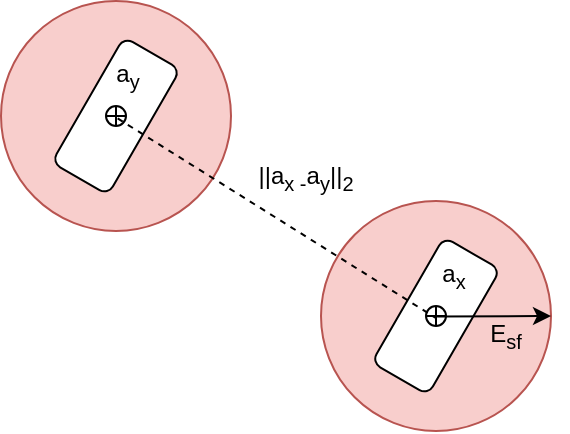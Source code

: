 <mxfile version="21.6.2" type="device">
  <diagram name="Page-1" id="OnH2HxPvch0l8OaRGnw7">
    <mxGraphModel dx="651" dy="379" grid="1" gridSize="10" guides="1" tooltips="1" connect="1" arrows="1" fold="1" page="1" pageScale="1" pageWidth="827" pageHeight="1169" math="0" shadow="0">
      <root>
        <mxCell id="0" />
        <mxCell id="1" parent="0" />
        <mxCell id="RdYYO0UL_oksXpyvxEGz-17" value="" style="ellipse;whiteSpace=wrap;html=1;aspect=fixed;fillColor=#f8cecc;strokeColor=#b85450;" vertex="1" parent="1">
          <mxGeometry x="187.5" y="187.5" width="115" height="115" as="geometry" />
        </mxCell>
        <mxCell id="RdYYO0UL_oksXpyvxEGz-16" value="" style="ellipse;whiteSpace=wrap;html=1;aspect=fixed;fillColor=#f8cecc;strokeColor=#b85450;" vertex="1" parent="1">
          <mxGeometry x="347.5" y="287.5" width="115" height="115" as="geometry" />
        </mxCell>
        <mxCell id="RdYYO0UL_oksXpyvxEGz-1" value="" style="rounded=1;whiteSpace=wrap;html=1;rotation=-60;" vertex="1" parent="1">
          <mxGeometry x="208.84" y="228.75" width="72.33" height="32.5" as="geometry" />
        </mxCell>
        <mxCell id="RdYYO0UL_oksXpyvxEGz-2" value="" style="rounded=1;whiteSpace=wrap;html=1;rotation=-60;" vertex="1" parent="1">
          <mxGeometry x="368.84" y="328.75" width="72.33" height="32.5" as="geometry" />
        </mxCell>
        <mxCell id="RdYYO0UL_oksXpyvxEGz-11" value="a&lt;sub&gt;x&lt;/sub&gt;" style="text;html=1;strokeColor=none;fillColor=none;align=center;verticalAlign=middle;whiteSpace=wrap;rounded=0;" vertex="1" parent="1">
          <mxGeometry x="384" y="310" width="60" height="30" as="geometry" />
        </mxCell>
        <mxCell id="RdYYO0UL_oksXpyvxEGz-12" value="a&lt;sub&gt;y&lt;/sub&gt;" style="text;html=1;strokeColor=none;fillColor=none;align=center;verticalAlign=middle;whiteSpace=wrap;rounded=0;" vertex="1" parent="1">
          <mxGeometry x="221.17" y="210" width="60" height="30" as="geometry" />
        </mxCell>
        <mxCell id="RdYYO0UL_oksXpyvxEGz-19" value="" style="shape=orEllipse;perimeter=ellipsePerimeter;whiteSpace=wrap;html=1;backgroundOutline=1;" vertex="1" parent="1">
          <mxGeometry x="400" y="340" width="10" height="10" as="geometry" />
        </mxCell>
        <mxCell id="RdYYO0UL_oksXpyvxEGz-18" value="" style="endArrow=classic;html=1;rounded=0;entryX=1;entryY=0.5;entryDx=0;entryDy=0;exitX=0.555;exitY=0.519;exitDx=0;exitDy=0;exitPerimeter=0;" edge="1" parent="1" source="RdYYO0UL_oksXpyvxEGz-19" target="RdYYO0UL_oksXpyvxEGz-16">
          <mxGeometry width="50" height="50" relative="1" as="geometry">
            <mxPoint x="401.82" y="341.141" as="sourcePoint" />
            <mxPoint x="420" y="350" as="targetPoint" />
          </mxGeometry>
        </mxCell>
        <mxCell id="RdYYO0UL_oksXpyvxEGz-20" value="" style="shape=orEllipse;perimeter=ellipsePerimeter;whiteSpace=wrap;html=1;backgroundOutline=1;" vertex="1" parent="1">
          <mxGeometry x="240" y="240" width="10" height="10" as="geometry" />
        </mxCell>
        <mxCell id="RdYYO0UL_oksXpyvxEGz-22" value="E&lt;sub&gt;sf&lt;/sub&gt;" style="text;html=1;strokeColor=none;fillColor=none;align=center;verticalAlign=middle;whiteSpace=wrap;rounded=0;" vertex="1" parent="1">
          <mxGeometry x="410" y="340" width="60" height="30" as="geometry" />
        </mxCell>
        <mxCell id="RdYYO0UL_oksXpyvxEGz-23" value="" style="endArrow=none;dashed=1;html=1;rounded=0;entryX=0.528;entryY=0.622;entryDx=0;entryDy=0;entryPerimeter=0;exitX=0.583;exitY=0.622;exitDx=0;exitDy=0;exitPerimeter=0;" edge="1" parent="1" source="RdYYO0UL_oksXpyvxEGz-20" target="RdYYO0UL_oksXpyvxEGz-19">
          <mxGeometry width="50" height="50" relative="1" as="geometry">
            <mxPoint x="250" y="249" as="sourcePoint" />
            <mxPoint x="410" y="350" as="targetPoint" />
            <Array as="points" />
          </mxGeometry>
        </mxCell>
        <mxCell id="RdYYO0UL_oksXpyvxEGz-24" value="||a&lt;sub&gt;x -&lt;/sub&gt;a&lt;sub&gt;y&lt;/sub&gt;||&lt;sub&gt;2&lt;/sub&gt;" style="text;html=1;strokeColor=none;fillColor=none;align=center;verticalAlign=middle;whiteSpace=wrap;rounded=0;" vertex="1" parent="1">
          <mxGeometry x="310" y="261.25" width="60" height="30" as="geometry" />
        </mxCell>
      </root>
    </mxGraphModel>
  </diagram>
</mxfile>
